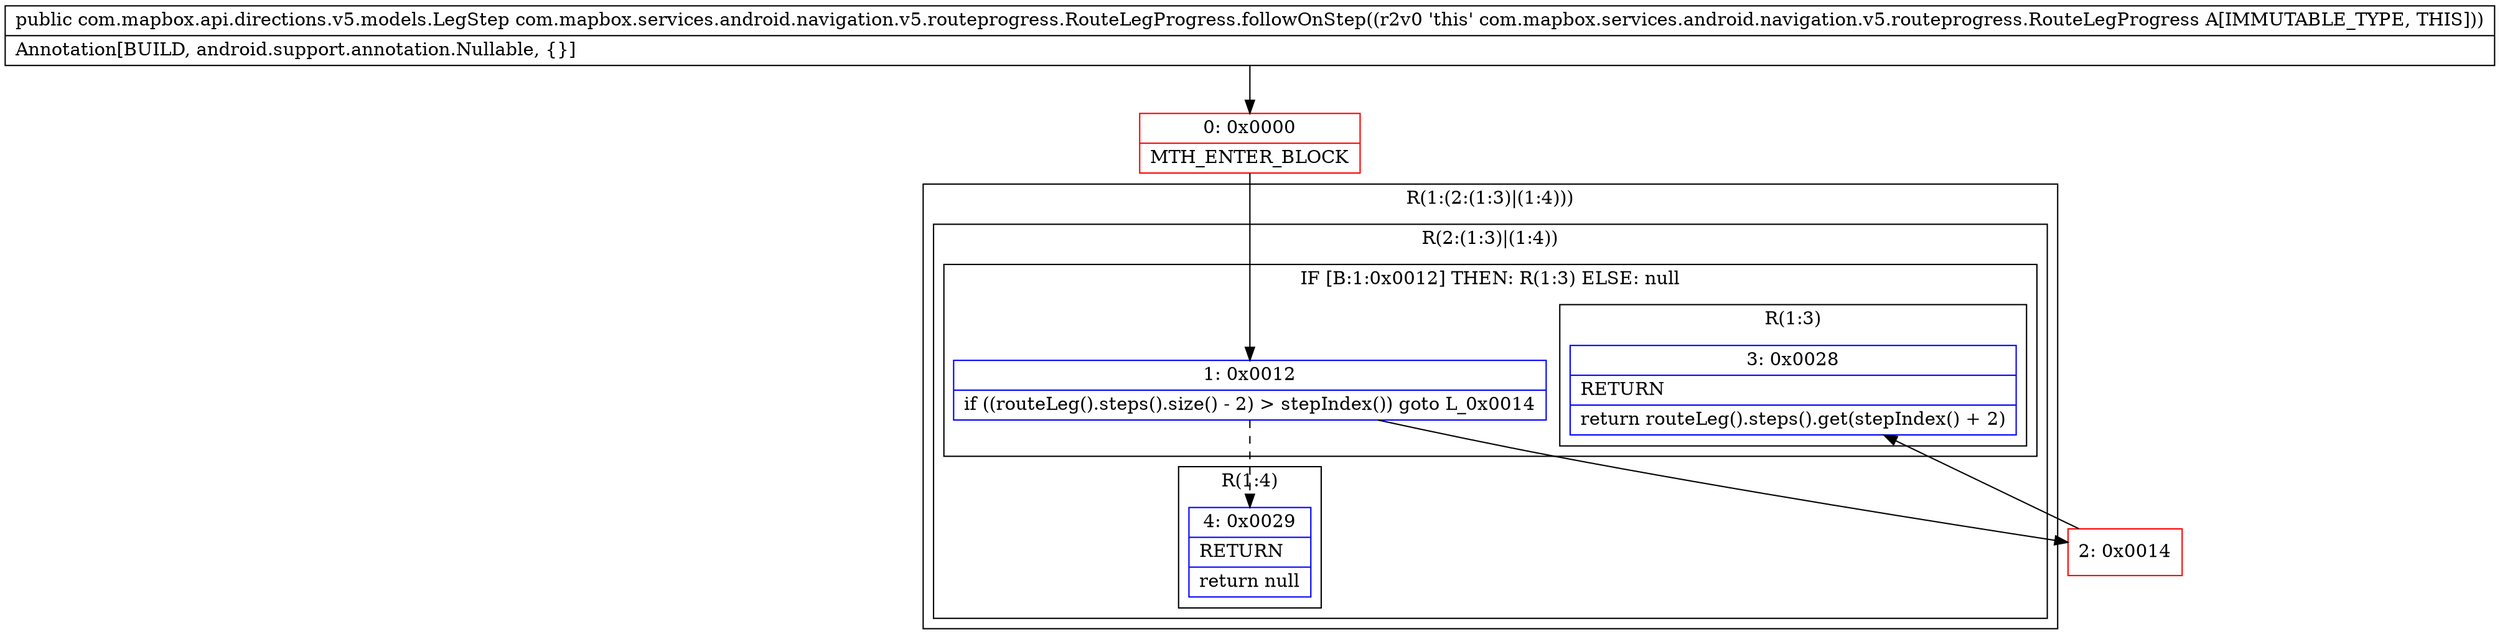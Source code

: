 digraph "CFG forcom.mapbox.services.android.navigation.v5.routeprogress.RouteLegProgress.followOnStep()Lcom\/mapbox\/api\/directions\/v5\/models\/LegStep;" {
subgraph cluster_Region_1632887414 {
label = "R(1:(2:(1:3)|(1:4)))";
node [shape=record,color=blue];
subgraph cluster_Region_1962973523 {
label = "R(2:(1:3)|(1:4))";
node [shape=record,color=blue];
subgraph cluster_IfRegion_113766933 {
label = "IF [B:1:0x0012] THEN: R(1:3) ELSE: null";
node [shape=record,color=blue];
Node_1 [shape=record,label="{1\:\ 0x0012|if ((routeLeg().steps().size() \- 2) \> stepIndex()) goto L_0x0014\l}"];
subgraph cluster_Region_1401388381 {
label = "R(1:3)";
node [shape=record,color=blue];
Node_3 [shape=record,label="{3\:\ 0x0028|RETURN\l|return routeLeg().steps().get(stepIndex() + 2)\l}"];
}
}
subgraph cluster_Region_758740233 {
label = "R(1:4)";
node [shape=record,color=blue];
Node_4 [shape=record,label="{4\:\ 0x0029|RETURN\l|return null\l}"];
}
}
}
Node_0 [shape=record,color=red,label="{0\:\ 0x0000|MTH_ENTER_BLOCK\l}"];
Node_2 [shape=record,color=red,label="{2\:\ 0x0014}"];
MethodNode[shape=record,label="{public com.mapbox.api.directions.v5.models.LegStep com.mapbox.services.android.navigation.v5.routeprogress.RouteLegProgress.followOnStep((r2v0 'this' com.mapbox.services.android.navigation.v5.routeprogress.RouteLegProgress A[IMMUTABLE_TYPE, THIS]))  | Annotation[BUILD, android.support.annotation.Nullable, \{\}]\l}"];
MethodNode -> Node_0;
Node_1 -> Node_2;
Node_1 -> Node_4[style=dashed];
Node_0 -> Node_1;
Node_2 -> Node_3;
}

